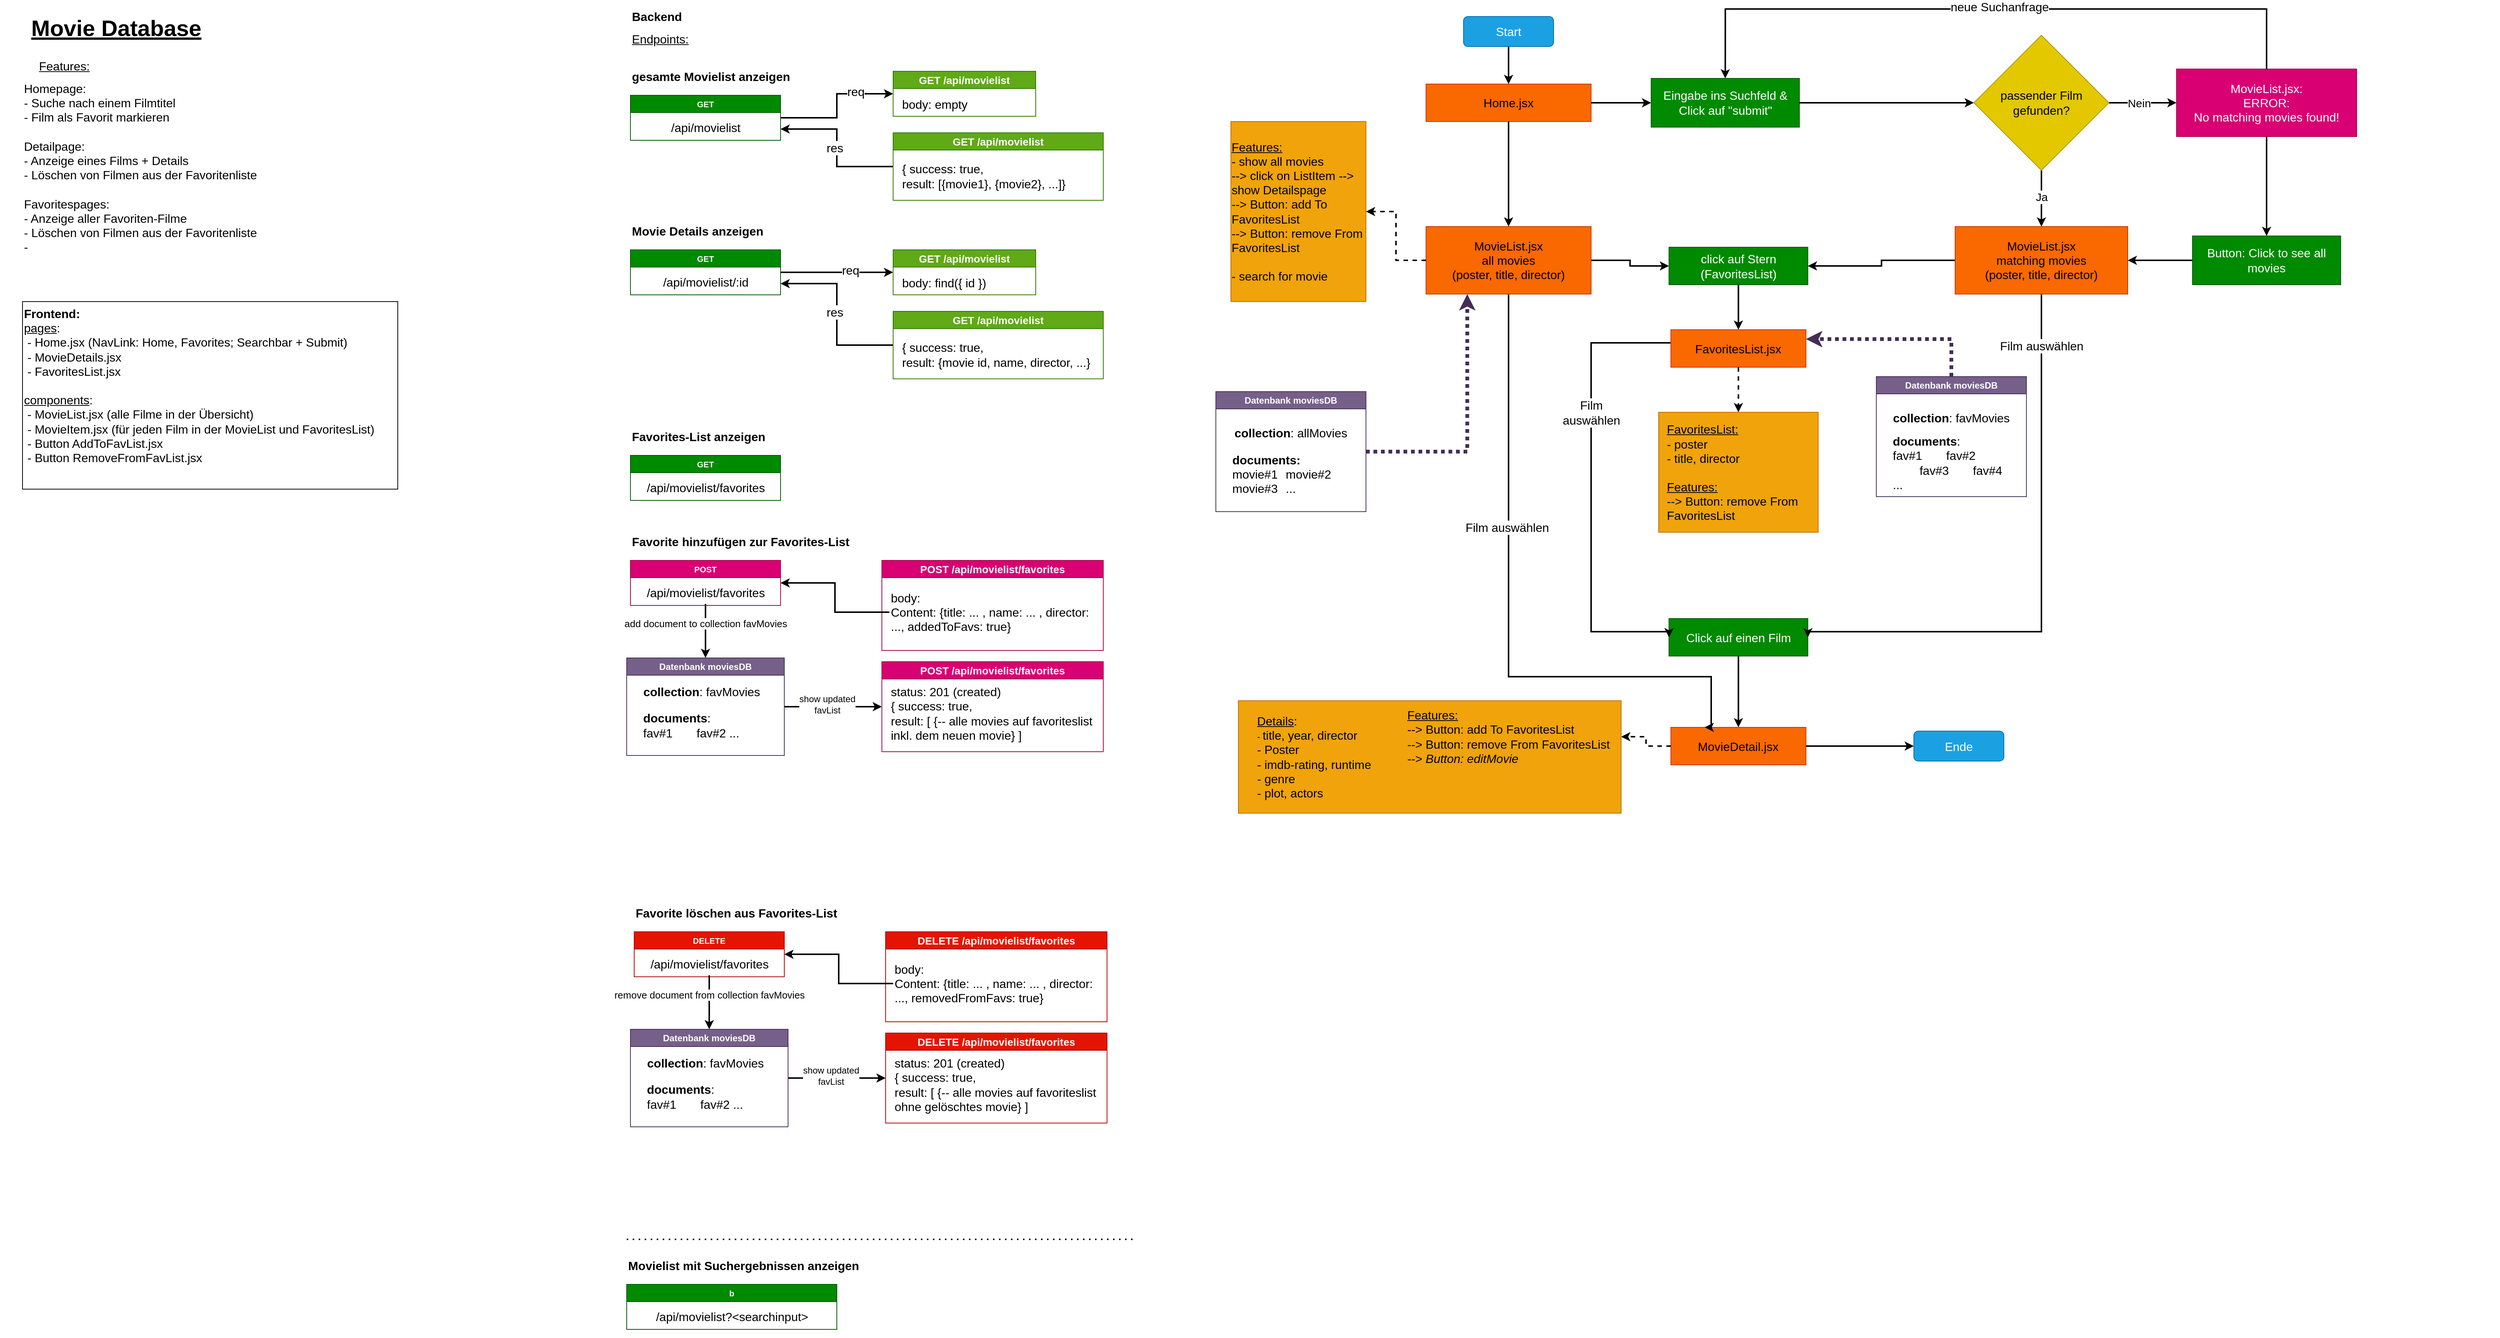 <mxfile version="23.1.0" type="device">
  <diagram name="Seite-1" id="RoKe5Pq1nnJEBGw5Jiuo">
    <mxGraphModel dx="1095" dy="588" grid="1" gridSize="10" guides="1" tooltips="1" connect="1" arrows="1" fold="1" page="1" pageScale="1" pageWidth="827" pageHeight="1169" math="0" shadow="0">
      <root>
        <mxCell id="0" />
        <mxCell id="1" parent="0" />
        <mxCell id="b4Q8vLsIhjk_OLkRmcc2-1" value="Movie Database" style="text;html=1;strokeColor=none;fillColor=none;align=center;verticalAlign=middle;whiteSpace=wrap;rounded=0;fontStyle=5;fontSize=30;" parent="1" vertex="1">
          <mxGeometry x="40" y="40" width="310" height="50" as="geometry" />
        </mxCell>
        <mxCell id="b4Q8vLsIhjk_OLkRmcc2-2" value="Features:" style="text;html=1;strokeColor=none;fillColor=none;align=left;verticalAlign=top;whiteSpace=wrap;rounded=0;fontStyle=4;fontSize=16;" parent="1" vertex="1">
          <mxGeometry x="90" y="100" width="160" height="30" as="geometry" />
        </mxCell>
        <mxCell id="b4Q8vLsIhjk_OLkRmcc2-3" value="Homepage:&lt;br&gt;- Suche nach einem Filmtitel&lt;br&gt;- Film als Favorit markieren&lt;br&gt;&lt;br&gt;Detailpage:&lt;br&gt;- Anzeige eines Films + Details&lt;br&gt;- Löschen von Filmen aus der Favoritenliste&lt;br&gt;&lt;br&gt;Favoritespages:&lt;br&gt;- Anzeige aller Favoriten-Filme&lt;br&gt;- Löschen von Filmen aus der Favoritenliste&lt;br&gt;-&amp;nbsp;" style="text;html=1;strokeColor=none;fillColor=none;align=left;verticalAlign=top;whiteSpace=wrap;rounded=0;fontStyle=0;fontSize=16;" parent="1" vertex="1">
          <mxGeometry x="70" y="130" width="350" height="220" as="geometry" />
        </mxCell>
        <mxCell id="b4Q8vLsIhjk_OLkRmcc2-75" value="&lt;b&gt;Frontend:&lt;br style=&quot;font-size: 16px;&quot;&gt;&lt;/b&gt;&lt;u&gt;pages&lt;/u&gt;: &lt;br style=&quot;font-size: 16px;&quot;&gt;&amp;nbsp;- Home.jsx (NavLink: Home, Favorites; Searchbar + Submit)&lt;br&gt;&amp;nbsp;- MovieDetails.jsx&lt;br style=&quot;font-size: 16px;&quot;&gt;&amp;nbsp;- FavoritesList.jsx&lt;br style=&quot;font-size: 16px;&quot;&gt;&lt;br style=&quot;font-size: 16px;&quot;&gt;&lt;u&gt;components&lt;/u&gt;:&lt;br style=&quot;font-size: 16px;&quot;&gt;&amp;nbsp;- MovieList.jsx (alle Filme in der Übersicht)&lt;br&gt;&amp;nbsp;- MovieItem.jsx (für jeden Film in der MovieList und FavoritesList)&lt;br&gt;&amp;nbsp;- Button AddToFavList.jsx&lt;br&gt;&amp;nbsp;- Button RemoveFromFavList.jsx&lt;br&gt;&amp;nbsp;" style="rounded=0;whiteSpace=wrap;html=1;fontFamily=Helvetica;fontSize=16;fontColor=default;align=left;verticalAlign=top;" parent="1" vertex="1">
          <mxGeometry x="70" y="430" width="500" height="250" as="geometry" />
        </mxCell>
        <mxCell id="b4Q8vLsIhjk_OLkRmcc2-78" value="Backend" style="text;html=1;strokeColor=none;fillColor=none;align=left;verticalAlign=middle;whiteSpace=wrap;rounded=0;fontSize=16;fontFamily=Helvetica;fontColor=default;fontStyle=1" parent="1" vertex="1">
          <mxGeometry x="880" y="35" width="110" height="30" as="geometry" />
        </mxCell>
        <mxCell id="b4Q8vLsIhjk_OLkRmcc2-79" value="&lt;span style=&quot;font-weight: normal;&quot;&gt;Endpoints:&lt;/span&gt;" style="text;html=1;strokeColor=none;fillColor=none;align=left;verticalAlign=middle;whiteSpace=wrap;rounded=0;fontSize=16;fontFamily=Helvetica;fontColor=default;fontStyle=5" parent="1" vertex="1">
          <mxGeometry x="880" y="65" width="110" height="30" as="geometry" />
        </mxCell>
        <mxCell id="b4Q8vLsIhjk_OLkRmcc2-101" style="edgeStyle=orthogonalEdgeStyle;shape=connector;rounded=0;orthogonalLoop=1;jettySize=auto;html=1;entryX=0;entryY=0.5;entryDx=0;entryDy=0;labelBackgroundColor=default;strokeColor=default;strokeWidth=2;align=center;verticalAlign=middle;fontFamily=Helvetica;fontSize=11;fontColor=default;endArrow=classic;" parent="1" source="b4Q8vLsIhjk_OLkRmcc2-80" target="b4Q8vLsIhjk_OLkRmcc2-93" edge="1">
          <mxGeometry relative="1" as="geometry" />
        </mxCell>
        <mxCell id="b4Q8vLsIhjk_OLkRmcc2-104" value="&lt;font style=&quot;font-size: 16px;&quot;&gt;req&lt;/font&gt;" style="edgeLabel;html=1;align=center;verticalAlign=middle;resizable=0;points=[];fontSize=11;fontFamily=Helvetica;fontColor=default;" parent="b4Q8vLsIhjk_OLkRmcc2-101" vertex="1" connectable="0">
          <mxGeometry x="0.253" relative="1" as="geometry">
            <mxPoint x="18" y="-3" as="offset" />
          </mxGeometry>
        </mxCell>
        <mxCell id="b4Q8vLsIhjk_OLkRmcc2-80" value="GET" style="swimlane;whiteSpace=wrap;html=1;fontFamily=Helvetica;fontSize=11;fontColor=#ffffff;fillColor=#008a00;strokeColor=#005700;" parent="1" vertex="1">
          <mxGeometry x="880" y="155" width="200" height="60" as="geometry" />
        </mxCell>
        <mxCell id="b4Q8vLsIhjk_OLkRmcc2-81" value="&lt;span style=&quot;&quot;&gt;gesamte Movielist anzeigen&lt;/span&gt;" style="text;html=1;strokeColor=none;fillColor=none;align=left;verticalAlign=middle;whiteSpace=wrap;rounded=0;fontSize=16;fontFamily=Helvetica;fontColor=default;fontStyle=1" parent="1" vertex="1">
          <mxGeometry x="880" y="115" width="220" height="30" as="geometry" />
        </mxCell>
        <mxCell id="b4Q8vLsIhjk_OLkRmcc2-82" value="&lt;font style=&quot;font-size: 16px;&quot;&gt;/api/movielist&lt;/font&gt;" style="text;html=1;align=center;verticalAlign=middle;resizable=0;points=[];autosize=1;strokeColor=none;fillColor=none;fontSize=11;fontFamily=Helvetica;fontColor=default;" parent="1" vertex="1">
          <mxGeometry x="920" y="183" width="120" height="30" as="geometry" />
        </mxCell>
        <mxCell id="b4Q8vLsIhjk_OLkRmcc2-84" value="b" style="swimlane;whiteSpace=wrap;html=1;fontFamily=Helvetica;fontSize=11;fontColor=#ffffff;fillColor=#008a00;strokeColor=#005700;" parent="1" vertex="1">
          <mxGeometry x="875" y="1740" width="280" height="60" as="geometry" />
        </mxCell>
        <mxCell id="b4Q8vLsIhjk_OLkRmcc2-86" value="&lt;font style=&quot;font-size: 16px;&quot;&gt;/api/movielist?&amp;lt;searchinput&amp;gt;&lt;/font&gt;" style="text;html=1;align=center;verticalAlign=middle;resizable=0;points=[];autosize=1;strokeColor=none;fillColor=none;fontSize=11;fontFamily=Helvetica;fontColor=default;" parent="b4Q8vLsIhjk_OLkRmcc2-84" vertex="1">
          <mxGeometry x="25" y="28" width="230" height="30" as="geometry" />
        </mxCell>
        <mxCell id="b4Q8vLsIhjk_OLkRmcc2-85" value="&lt;span style=&quot;&quot;&gt;Movielist mit Suchergebnissen anzeigen&lt;/span&gt;" style="text;html=1;strokeColor=none;fillColor=none;align=left;verticalAlign=middle;whiteSpace=wrap;rounded=0;fontSize=16;fontFamily=Helvetica;fontColor=default;fontStyle=1" parent="1" vertex="1">
          <mxGeometry x="875" y="1700" width="400" height="30" as="geometry" />
        </mxCell>
        <mxCell id="b4Q8vLsIhjk_OLkRmcc2-109" style="edgeStyle=orthogonalEdgeStyle;shape=connector;rounded=0;orthogonalLoop=1;jettySize=auto;html=1;exitX=1;exitY=0.5;exitDx=0;exitDy=0;entryX=0;entryY=0.5;entryDx=0;entryDy=0;labelBackgroundColor=default;strokeColor=default;strokeWidth=2;align=center;verticalAlign=middle;fontFamily=Helvetica;fontSize=11;fontColor=default;endArrow=classic;" parent="1" source="b4Q8vLsIhjk_OLkRmcc2-87" target="b4Q8vLsIhjk_OLkRmcc2-105" edge="1">
          <mxGeometry relative="1" as="geometry" />
        </mxCell>
        <mxCell id="b4Q8vLsIhjk_OLkRmcc2-113" value="&lt;font style=&quot;font-size: 16px;&quot;&gt;req&lt;/font&gt;" style="edgeLabel;html=1;align=center;verticalAlign=middle;resizable=0;points=[];fontSize=11;fontFamily=Helvetica;fontColor=default;" parent="b4Q8vLsIhjk_OLkRmcc2-109" vertex="1" connectable="0">
          <mxGeometry x="0.233" y="-1" relative="1" as="geometry">
            <mxPoint y="-4" as="offset" />
          </mxGeometry>
        </mxCell>
        <mxCell id="b4Q8vLsIhjk_OLkRmcc2-87" value="GET" style="swimlane;whiteSpace=wrap;html=1;fontFamily=Helvetica;fontSize=11;fontColor=#ffffff;fillColor=#008a00;strokeColor=#005700;" parent="1" vertex="1">
          <mxGeometry x="880" y="361" width="200" height="60" as="geometry" />
        </mxCell>
        <mxCell id="b4Q8vLsIhjk_OLkRmcc2-88" value="&lt;span style=&quot;&quot;&gt;Movie Details anzeigen&lt;/span&gt;" style="text;html=1;strokeColor=none;fillColor=none;align=left;verticalAlign=middle;whiteSpace=wrap;rounded=0;fontSize=16;fontFamily=Helvetica;fontColor=default;fontStyle=1" parent="1" vertex="1">
          <mxGeometry x="880" y="321" width="220" height="30" as="geometry" />
        </mxCell>
        <mxCell id="b4Q8vLsIhjk_OLkRmcc2-89" value="&lt;font style=&quot;font-size: 16px;&quot;&gt;/api/movielist/:id&lt;/font&gt;" style="text;html=1;align=center;verticalAlign=middle;resizable=0;points=[];autosize=1;strokeColor=none;fillColor=none;fontSize=11;fontFamily=Helvetica;fontColor=default;" parent="1" vertex="1">
          <mxGeometry x="910" y="389" width="140" height="30" as="geometry" />
        </mxCell>
        <mxCell id="b4Q8vLsIhjk_OLkRmcc2-90" value="GET" style="swimlane;whiteSpace=wrap;html=1;fontFamily=Helvetica;fontSize=11;fontColor=#ffffff;fillColor=#008a00;strokeColor=#005700;" parent="1" vertex="1">
          <mxGeometry x="880" y="635" width="200" height="60" as="geometry" />
        </mxCell>
        <mxCell id="b4Q8vLsIhjk_OLkRmcc2-91" value="&lt;span style=&quot;&quot;&gt;Favorites-List anzeigen&lt;/span&gt;" style="text;html=1;strokeColor=none;fillColor=none;align=left;verticalAlign=middle;whiteSpace=wrap;rounded=0;fontSize=16;fontFamily=Helvetica;fontColor=default;fontStyle=1" parent="1" vertex="1">
          <mxGeometry x="880" y="595" width="220" height="30" as="geometry" />
        </mxCell>
        <mxCell id="b4Q8vLsIhjk_OLkRmcc2-92" value="&lt;font style=&quot;font-size: 16px;&quot;&gt;/api/movielist/favorites&lt;/font&gt;" style="text;html=1;align=center;verticalAlign=middle;resizable=0;points=[];autosize=1;strokeColor=none;fillColor=none;fontSize=11;fontFamily=Helvetica;fontColor=default;" parent="1" vertex="1">
          <mxGeometry x="890" y="663" width="180" height="30" as="geometry" />
        </mxCell>
        <mxCell id="b4Q8vLsIhjk_OLkRmcc2-93" value="GET /api/movielist" style="swimlane;whiteSpace=wrap;html=1;fontFamily=Helvetica;fontSize=14;fontColor=#ffffff;fillColor=#60a917;strokeColor=#2D7600;" parent="1" vertex="1">
          <mxGeometry x="1230" y="123" width="190" height="60" as="geometry" />
        </mxCell>
        <mxCell id="b4Q8vLsIhjk_OLkRmcc2-94" value="body: empty" style="text;html=1;strokeColor=none;fillColor=none;align=left;verticalAlign=middle;whiteSpace=wrap;rounded=0;fontSize=16;fontFamily=Helvetica;fontColor=default;" parent="b4Q8vLsIhjk_OLkRmcc2-93" vertex="1">
          <mxGeometry x="10" y="27" width="150" height="33" as="geometry" />
        </mxCell>
        <mxCell id="b4Q8vLsIhjk_OLkRmcc2-102" style="edgeStyle=orthogonalEdgeStyle;shape=connector;rounded=0;orthogonalLoop=1;jettySize=auto;html=1;entryX=1;entryY=0.75;entryDx=0;entryDy=0;labelBackgroundColor=default;strokeColor=default;strokeWidth=2;align=center;verticalAlign=middle;fontFamily=Helvetica;fontSize=11;fontColor=default;endArrow=classic;" parent="1" source="b4Q8vLsIhjk_OLkRmcc2-95" target="b4Q8vLsIhjk_OLkRmcc2-80" edge="1">
          <mxGeometry relative="1" as="geometry" />
        </mxCell>
        <mxCell id="b4Q8vLsIhjk_OLkRmcc2-103" value="&lt;font style=&quot;font-size: 16px;&quot;&gt;res&lt;/font&gt;" style="edgeLabel;html=1;align=center;verticalAlign=middle;resizable=0;points=[];fontSize=11;fontFamily=Helvetica;fontColor=default;" parent="b4Q8vLsIhjk_OLkRmcc2-102" vertex="1" connectable="0">
          <mxGeometry x="0.124" y="3" relative="1" as="geometry">
            <mxPoint y="12" as="offset" />
          </mxGeometry>
        </mxCell>
        <mxCell id="b4Q8vLsIhjk_OLkRmcc2-95" value="GET /api/movielist" style="swimlane;whiteSpace=wrap;html=1;fontFamily=Helvetica;fontSize=14;fontColor=#ffffff;fillColor=#60a917;strokeColor=#2D7600;" parent="1" vertex="1">
          <mxGeometry x="1230" y="205" width="280" height="90" as="geometry" />
        </mxCell>
        <mxCell id="b4Q8vLsIhjk_OLkRmcc2-96" value="{ success: true,&lt;br&gt;result: [{movie1}, {movie2}, ...]}" style="text;html=1;strokeColor=none;fillColor=none;align=left;verticalAlign=middle;whiteSpace=wrap;rounded=0;fontSize=16;fontFamily=Helvetica;fontColor=default;" parent="b4Q8vLsIhjk_OLkRmcc2-95" vertex="1">
          <mxGeometry x="10" y="35" width="260" height="45" as="geometry" />
        </mxCell>
        <mxCell id="b4Q8vLsIhjk_OLkRmcc2-105" value="GET /api/movielist" style="swimlane;whiteSpace=wrap;html=1;fontFamily=Helvetica;fontSize=14;fontColor=#ffffff;fillColor=#60a917;strokeColor=#2D7600;" parent="1" vertex="1">
          <mxGeometry x="1230" y="361" width="190" height="60" as="geometry" />
        </mxCell>
        <mxCell id="b4Q8vLsIhjk_OLkRmcc2-106" value="body: find({ id })" style="text;html=1;strokeColor=none;fillColor=none;align=left;verticalAlign=middle;whiteSpace=wrap;rounded=0;fontSize=16;fontFamily=Helvetica;fontColor=default;" parent="b4Q8vLsIhjk_OLkRmcc2-105" vertex="1">
          <mxGeometry x="10" y="27" width="150" height="33" as="geometry" />
        </mxCell>
        <mxCell id="b4Q8vLsIhjk_OLkRmcc2-111" style="edgeStyle=orthogonalEdgeStyle;shape=connector;rounded=0;orthogonalLoop=1;jettySize=auto;html=1;entryX=1;entryY=0.75;entryDx=0;entryDy=0;labelBackgroundColor=default;strokeColor=default;strokeWidth=2;align=center;verticalAlign=middle;fontFamily=Helvetica;fontSize=11;fontColor=default;endArrow=classic;" parent="1" source="b4Q8vLsIhjk_OLkRmcc2-107" target="b4Q8vLsIhjk_OLkRmcc2-87" edge="1">
          <mxGeometry relative="1" as="geometry" />
        </mxCell>
        <mxCell id="b4Q8vLsIhjk_OLkRmcc2-112" value="&lt;font style=&quot;font-size: 16px;&quot;&gt;res&lt;/font&gt;" style="edgeLabel;html=1;align=center;verticalAlign=middle;resizable=0;points=[];fontSize=11;fontFamily=Helvetica;fontColor=default;" parent="b4Q8vLsIhjk_OLkRmcc2-111" vertex="1" connectable="0">
          <mxGeometry x="-0.177" y="3" relative="1" as="geometry">
            <mxPoint y="-24" as="offset" />
          </mxGeometry>
        </mxCell>
        <mxCell id="b4Q8vLsIhjk_OLkRmcc2-107" value="GET /api/movielist" style="swimlane;whiteSpace=wrap;html=1;fontFamily=Helvetica;fontSize=14;fontColor=#ffffff;fillColor=#60a917;strokeColor=#2D7600;" parent="1" vertex="1">
          <mxGeometry x="1230" y="443" width="280" height="90" as="geometry" />
        </mxCell>
        <mxCell id="b4Q8vLsIhjk_OLkRmcc2-108" value="{ success: true,&lt;br&gt;result: {movie id, name, director, ...}" style="text;html=1;strokeColor=none;fillColor=none;align=left;verticalAlign=middle;whiteSpace=wrap;rounded=0;fontSize=16;fontFamily=Helvetica;fontColor=default;" parent="b4Q8vLsIhjk_OLkRmcc2-107" vertex="1">
          <mxGeometry x="10" y="35" width="260" height="45" as="geometry" />
        </mxCell>
        <mxCell id="b4Q8vLsIhjk_OLkRmcc2-114" value="" style="endArrow=none;dashed=1;html=1;dashPattern=1 3;strokeWidth=2;rounded=0;labelBackgroundColor=default;strokeColor=default;align=center;verticalAlign=middle;fontFamily=Helvetica;fontSize=11;fontColor=default;shape=connector;edgeStyle=orthogonalEdgeStyle;" parent="1" edge="1">
          <mxGeometry width="50" height="50" relative="1" as="geometry">
            <mxPoint x="875" y="1680" as="sourcePoint" />
            <mxPoint x="1555" y="1680" as="targetPoint" />
          </mxGeometry>
        </mxCell>
        <mxCell id="b4Q8vLsIhjk_OLkRmcc2-115" value="POST" style="swimlane;whiteSpace=wrap;html=1;fontFamily=Helvetica;fontSize=11;fontColor=#ffffff;fillColor=#d80073;strokeColor=#A50040;" parent="1" vertex="1">
          <mxGeometry x="880" y="775" width="200" height="60" as="geometry" />
        </mxCell>
        <mxCell id="b4Q8vLsIhjk_OLkRmcc2-116" value="&lt;span style=&quot;&quot;&gt;Favorite hinzufügen zur Favorites-List&lt;/span&gt;" style="text;html=1;strokeColor=none;fillColor=none;align=left;verticalAlign=middle;whiteSpace=wrap;rounded=0;fontSize=16;fontFamily=Helvetica;fontColor=default;fontStyle=1" parent="1" vertex="1">
          <mxGeometry x="880" y="735" width="320" height="30" as="geometry" />
        </mxCell>
        <mxCell id="b4Q8vLsIhjk_OLkRmcc2-130" style="edgeStyle=orthogonalEdgeStyle;shape=connector;rounded=0;orthogonalLoop=1;jettySize=auto;html=1;entryX=0.5;entryY=0;entryDx=0;entryDy=0;labelBackgroundColor=default;strokeColor=default;strokeWidth=2;align=center;verticalAlign=middle;fontFamily=Helvetica;fontSize=11;fontColor=default;endArrow=classic;" parent="1" source="b4Q8vLsIhjk_OLkRmcc2-117" target="b4Q8vLsIhjk_OLkRmcc2-126" edge="1">
          <mxGeometry relative="1" as="geometry" />
        </mxCell>
        <mxCell id="b4Q8vLsIhjk_OLkRmcc2-132" value="&lt;font style=&quot;font-size: 13px;&quot;&gt;add document to collection favMovies&lt;/font&gt;" style="edgeLabel;html=1;align=center;verticalAlign=middle;resizable=0;points=[];fontSize=11;fontFamily=Helvetica;fontColor=default;" parent="b4Q8vLsIhjk_OLkRmcc2-130" vertex="1" connectable="0">
          <mxGeometry x="-0.274" relative="1" as="geometry">
            <mxPoint as="offset" />
          </mxGeometry>
        </mxCell>
        <mxCell id="b4Q8vLsIhjk_OLkRmcc2-117" value="&lt;font style=&quot;font-size: 16px;&quot;&gt;/api/movielist/favorites&lt;/font&gt;" style="text;html=1;align=center;verticalAlign=middle;resizable=0;points=[];autosize=1;strokeColor=none;fillColor=none;fontSize=11;fontFamily=Helvetica;fontColor=default;" parent="1" vertex="1">
          <mxGeometry x="890" y="803" width="180" height="30" as="geometry" />
        </mxCell>
        <mxCell id="b4Q8vLsIhjk_OLkRmcc2-118" value="POST /api/movielist/favorites" style="swimlane;whiteSpace=wrap;html=1;fontFamily=Helvetica;fontSize=14;fontColor=#ffffff;fillColor=#d80073;strokeColor=#A50040;" parent="1" vertex="1">
          <mxGeometry x="1215" y="775" width="295" height="120" as="geometry" />
        </mxCell>
        <mxCell id="b4Q8vLsIhjk_OLkRmcc2-119" value="body:&amp;nbsp;&lt;br style=&quot;font-size: 16px;&quot;&gt;Content: {title: ... , name: ... , director: ..., addedToFavs: true}" style="text;html=1;strokeColor=none;fillColor=none;align=left;verticalAlign=middle;whiteSpace=wrap;rounded=0;fontSize=16;fontFamily=Helvetica;fontColor=default;" parent="b4Q8vLsIhjk_OLkRmcc2-118" vertex="1">
          <mxGeometry x="10" y="28" width="280" height="82" as="geometry" />
        </mxCell>
        <mxCell id="b4Q8vLsIhjk_OLkRmcc2-120" value="POST /api/movielist/favorites" style="swimlane;whiteSpace=wrap;html=1;fontFamily=Helvetica;fontSize=14;fontColor=#ffffff;fillColor=#d80073;strokeColor=#A50040;" parent="1" vertex="1">
          <mxGeometry x="1215" y="910" width="295" height="120" as="geometry" />
        </mxCell>
        <mxCell id="b4Q8vLsIhjk_OLkRmcc2-121" value="status: 201 (created)&lt;br&gt;{ success: true, &lt;br&gt;result: [ {-- alle movies auf favoriteslist inkl. dem neuen movie} ]" style="text;html=1;strokeColor=none;fillColor=none;align=left;verticalAlign=middle;whiteSpace=wrap;rounded=0;fontSize=16;fontFamily=Helvetica;fontColor=default;" parent="b4Q8vLsIhjk_OLkRmcc2-120" vertex="1">
          <mxGeometry x="10" y="28" width="280" height="82" as="geometry" />
        </mxCell>
        <mxCell id="b4Q8vLsIhjk_OLkRmcc2-122" style="edgeStyle=orthogonalEdgeStyle;shape=connector;rounded=0;orthogonalLoop=1;jettySize=auto;html=1;entryX=1;entryY=0.5;entryDx=0;entryDy=0;labelBackgroundColor=default;strokeColor=default;strokeWidth=2;align=center;verticalAlign=middle;fontFamily=Helvetica;fontSize=11;fontColor=default;endArrow=classic;" parent="1" source="b4Q8vLsIhjk_OLkRmcc2-119" target="b4Q8vLsIhjk_OLkRmcc2-115" edge="1">
          <mxGeometry relative="1" as="geometry" />
        </mxCell>
        <mxCell id="b4Q8vLsIhjk_OLkRmcc2-131" style="edgeStyle=orthogonalEdgeStyle;shape=connector;rounded=0;orthogonalLoop=1;jettySize=auto;html=1;entryX=0;entryY=0.5;entryDx=0;entryDy=0;labelBackgroundColor=default;strokeColor=default;strokeWidth=2;align=center;verticalAlign=middle;fontFamily=Helvetica;fontSize=11;fontColor=default;endArrow=classic;" parent="1" source="b4Q8vLsIhjk_OLkRmcc2-126" target="b4Q8vLsIhjk_OLkRmcc2-120" edge="1">
          <mxGeometry relative="1" as="geometry">
            <Array as="points">
              <mxPoint x="1150" y="970" />
              <mxPoint x="1150" y="970" />
            </Array>
          </mxGeometry>
        </mxCell>
        <mxCell id="b4Q8vLsIhjk_OLkRmcc2-133" value="&lt;font style=&quot;font-size: 12px;&quot;&gt;show updated&lt;br&gt;favList&lt;/font&gt;" style="edgeLabel;html=1;align=center;verticalAlign=middle;resizable=0;points=[];fontSize=11;fontFamily=Helvetica;fontColor=default;" parent="b4Q8vLsIhjk_OLkRmcc2-131" vertex="1" connectable="0">
          <mxGeometry x="-0.132" y="3" relative="1" as="geometry">
            <mxPoint as="offset" />
          </mxGeometry>
        </mxCell>
        <mxCell id="b4Q8vLsIhjk_OLkRmcc2-126" value="Datenbank moviesDB" style="swimlane;whiteSpace=wrap;html=1;fillColor=#76608a;strokeColor=#432D57;fontColor=#ffffff;" parent="1" vertex="1">
          <mxGeometry x="875" y="905" width="210" height="130" as="geometry" />
        </mxCell>
        <mxCell id="b4Q8vLsIhjk_OLkRmcc2-127" value="&lt;font style=&quot;font-size: 16px;&quot;&gt;&lt;b&gt;collection&lt;/b&gt;: favMovies&lt;/font&gt;" style="text;html=1;strokeColor=none;fillColor=none;align=center;verticalAlign=middle;whiteSpace=wrap;rounded=0;" parent="b4Q8vLsIhjk_OLkRmcc2-126" vertex="1">
          <mxGeometry x="20" y="30" width="160" height="30" as="geometry" />
        </mxCell>
        <mxCell id="b4Q8vLsIhjk_OLkRmcc2-128" value="&lt;span style=&quot;font-size: 16px;&quot;&gt;&lt;b&gt;documents&lt;/b&gt;:&lt;br&gt;fav#1&lt;span style=&quot;white-space: pre;&quot;&gt;&#x9;&lt;/span&gt;fav#2 ...&lt;br&gt;&lt;/span&gt;" style="text;html=1;strokeColor=none;fillColor=none;align=left;verticalAlign=middle;whiteSpace=wrap;rounded=0;" parent="b4Q8vLsIhjk_OLkRmcc2-126" vertex="1">
          <mxGeometry x="20" y="60" width="160" height="60" as="geometry" />
        </mxCell>
        <mxCell id="b4Q8vLsIhjk_OLkRmcc2-134" value="DELETE" style="swimlane;whiteSpace=wrap;html=1;fontFamily=Helvetica;fontSize=11;fontColor=#ffffff;fillColor=#e51400;strokeColor=#B20000;" parent="1" vertex="1">
          <mxGeometry x="885" y="1270" width="200" height="60" as="geometry" />
        </mxCell>
        <mxCell id="b4Q8vLsIhjk_OLkRmcc2-135" value="&lt;span style=&quot;&quot;&gt;Favorite löschen aus Favorites-List&lt;/span&gt;" style="text;html=1;strokeColor=none;fillColor=none;align=left;verticalAlign=middle;whiteSpace=wrap;rounded=0;fontSize=16;fontFamily=Helvetica;fontColor=default;fontStyle=1" parent="1" vertex="1">
          <mxGeometry x="885" y="1230" width="320" height="30" as="geometry" />
        </mxCell>
        <mxCell id="b4Q8vLsIhjk_OLkRmcc2-136" style="edgeStyle=orthogonalEdgeStyle;shape=connector;rounded=0;orthogonalLoop=1;jettySize=auto;html=1;entryX=0.5;entryY=0;entryDx=0;entryDy=0;labelBackgroundColor=default;strokeColor=default;strokeWidth=2;align=center;verticalAlign=middle;fontFamily=Helvetica;fontSize=11;fontColor=default;endArrow=classic;" parent="1" source="b4Q8vLsIhjk_OLkRmcc2-138" target="b4Q8vLsIhjk_OLkRmcc2-146" edge="1">
          <mxGeometry relative="1" as="geometry" />
        </mxCell>
        <mxCell id="b4Q8vLsIhjk_OLkRmcc2-137" value="&lt;font style=&quot;font-size: 13px;&quot;&gt;remove document from collection favMovies&lt;/font&gt;" style="edgeLabel;html=1;align=center;verticalAlign=middle;resizable=0;points=[];fontSize=11;fontFamily=Helvetica;fontColor=default;" parent="b4Q8vLsIhjk_OLkRmcc2-136" vertex="1" connectable="0">
          <mxGeometry x="-0.274" relative="1" as="geometry">
            <mxPoint as="offset" />
          </mxGeometry>
        </mxCell>
        <mxCell id="b4Q8vLsIhjk_OLkRmcc2-138" value="&lt;font style=&quot;font-size: 16px;&quot;&gt;/api/movielist/favorites&lt;/font&gt;" style="text;html=1;align=center;verticalAlign=middle;resizable=0;points=[];autosize=1;strokeColor=none;fillColor=none;fontSize=11;fontFamily=Helvetica;fontColor=default;" parent="1" vertex="1">
          <mxGeometry x="895" y="1298" width="180" height="30" as="geometry" />
        </mxCell>
        <mxCell id="b4Q8vLsIhjk_OLkRmcc2-139" value="DELETE /api/movielist/favorites" style="swimlane;whiteSpace=wrap;html=1;fontFamily=Helvetica;fontSize=14;fontColor=#ffffff;fillColor=#e51400;strokeColor=#B20000;" parent="1" vertex="1">
          <mxGeometry x="1220" y="1270" width="295" height="120" as="geometry" />
        </mxCell>
        <mxCell id="b4Q8vLsIhjk_OLkRmcc2-140" value="body:&amp;nbsp;&lt;br style=&quot;font-size: 16px;&quot;&gt;Content: {title: ... , name: ... , director: ..., removedFromFavs: true}" style="text;html=1;strokeColor=none;fillColor=none;align=left;verticalAlign=middle;whiteSpace=wrap;rounded=0;fontSize=16;fontFamily=Helvetica;fontColor=default;" parent="b4Q8vLsIhjk_OLkRmcc2-139" vertex="1">
          <mxGeometry x="10" y="28" width="280" height="82" as="geometry" />
        </mxCell>
        <mxCell id="b4Q8vLsIhjk_OLkRmcc2-141" value="DELETE /api/movielist/favorites" style="swimlane;whiteSpace=wrap;html=1;fontFamily=Helvetica;fontSize=14;fontColor=#ffffff;fillColor=#e51400;strokeColor=#B20000;" parent="1" vertex="1">
          <mxGeometry x="1220" y="1405" width="295" height="120" as="geometry" />
        </mxCell>
        <mxCell id="b4Q8vLsIhjk_OLkRmcc2-142" value="status: 201 (created)&lt;br&gt;{ success: true, &lt;br&gt;result: [ {-- alle movies auf favoriteslist ohne gelöschtes movie} ]" style="text;html=1;strokeColor=none;fillColor=none;align=left;verticalAlign=middle;whiteSpace=wrap;rounded=0;fontSize=16;fontFamily=Helvetica;fontColor=default;" parent="b4Q8vLsIhjk_OLkRmcc2-141" vertex="1">
          <mxGeometry x="10" y="28" width="280" height="82" as="geometry" />
        </mxCell>
        <mxCell id="b4Q8vLsIhjk_OLkRmcc2-143" style="edgeStyle=orthogonalEdgeStyle;shape=connector;rounded=0;orthogonalLoop=1;jettySize=auto;html=1;entryX=1;entryY=0.5;entryDx=0;entryDy=0;labelBackgroundColor=default;strokeColor=default;strokeWidth=2;align=center;verticalAlign=middle;fontFamily=Helvetica;fontSize=11;fontColor=default;endArrow=classic;" parent="1" source="b4Q8vLsIhjk_OLkRmcc2-140" target="b4Q8vLsIhjk_OLkRmcc2-134" edge="1">
          <mxGeometry relative="1" as="geometry" />
        </mxCell>
        <mxCell id="b4Q8vLsIhjk_OLkRmcc2-144" style="edgeStyle=orthogonalEdgeStyle;shape=connector;rounded=0;orthogonalLoop=1;jettySize=auto;html=1;entryX=0;entryY=0.5;entryDx=0;entryDy=0;labelBackgroundColor=default;strokeColor=default;strokeWidth=2;align=center;verticalAlign=middle;fontFamily=Helvetica;fontSize=11;fontColor=default;endArrow=classic;" parent="1" source="b4Q8vLsIhjk_OLkRmcc2-146" target="b4Q8vLsIhjk_OLkRmcc2-141" edge="1">
          <mxGeometry relative="1" as="geometry">
            <Array as="points">
              <mxPoint x="1155" y="1465" />
              <mxPoint x="1155" y="1465" />
            </Array>
          </mxGeometry>
        </mxCell>
        <mxCell id="b4Q8vLsIhjk_OLkRmcc2-145" value="&lt;font style=&quot;font-size: 12px;&quot;&gt;show updated&lt;br&gt;favList&lt;/font&gt;" style="edgeLabel;html=1;align=center;verticalAlign=middle;resizable=0;points=[];fontSize=11;fontFamily=Helvetica;fontColor=default;" parent="b4Q8vLsIhjk_OLkRmcc2-144" vertex="1" connectable="0">
          <mxGeometry x="-0.132" y="3" relative="1" as="geometry">
            <mxPoint as="offset" />
          </mxGeometry>
        </mxCell>
        <mxCell id="b4Q8vLsIhjk_OLkRmcc2-146" value="Datenbank moviesDB" style="swimlane;whiteSpace=wrap;html=1;fillColor=#76608a;strokeColor=#432D57;fontColor=#ffffff;" parent="1" vertex="1">
          <mxGeometry x="880" y="1400" width="210" height="130" as="geometry" />
        </mxCell>
        <mxCell id="b4Q8vLsIhjk_OLkRmcc2-147" value="&lt;font style=&quot;font-size: 16px;&quot;&gt;&lt;b&gt;collection&lt;/b&gt;: favMovies&lt;/font&gt;" style="text;html=1;strokeColor=none;fillColor=none;align=center;verticalAlign=middle;whiteSpace=wrap;rounded=0;" parent="b4Q8vLsIhjk_OLkRmcc2-146" vertex="1">
          <mxGeometry x="20" y="30" width="160" height="30" as="geometry" />
        </mxCell>
        <mxCell id="b4Q8vLsIhjk_OLkRmcc2-148" value="&lt;span style=&quot;font-size: 16px;&quot;&gt;&lt;b&gt;documents&lt;/b&gt;:&lt;br&gt;fav#1&lt;span style=&quot;white-space: pre;&quot;&gt;&#x9;&lt;/span&gt;fav#2 ...&lt;br&gt;&lt;/span&gt;" style="text;html=1;strokeColor=none;fillColor=none;align=left;verticalAlign=middle;whiteSpace=wrap;rounded=0;" parent="b4Q8vLsIhjk_OLkRmcc2-146" vertex="1">
          <mxGeometry x="20" y="60" width="160" height="60" as="geometry" />
        </mxCell>
        <mxCell id="7pNdxdmX-lWLdzs3CtEX-1" value="" style="group" vertex="1" connectable="0" parent="1">
          <mxGeometry x="1700" y="300" width="1670" height="1510" as="geometry" />
        </mxCell>
        <mxCell id="b4Q8vLsIhjk_OLkRmcc2-4" value="Datenbank moviesDB" style="swimlane;whiteSpace=wrap;html=1;fillColor=#76608a;strokeColor=#432D57;fontColor=#ffffff;" parent="7pNdxdmX-lWLdzs3CtEX-1" vertex="1">
          <mxGeometry x="-40" y="250" width="200" height="160" as="geometry" />
        </mxCell>
        <mxCell id="b4Q8vLsIhjk_OLkRmcc2-5" value="&lt;font style=&quot;font-size: 16px;&quot;&gt;&lt;b&gt;collection&lt;/b&gt;: allMovies&lt;/font&gt;" style="text;html=1;strokeColor=none;fillColor=none;align=center;verticalAlign=middle;whiteSpace=wrap;rounded=0;" parent="b4Q8vLsIhjk_OLkRmcc2-4" vertex="1">
          <mxGeometry x="20" y="40" width="160" height="30" as="geometry" />
        </mxCell>
        <mxCell id="b4Q8vLsIhjk_OLkRmcc2-71" value="&lt;div style=&quot;&quot;&gt;&lt;b style=&quot;font-size: 16px; background-color: initial;&quot;&gt;documents:&lt;/b&gt;&lt;/div&gt;&lt;div style=&quot;&quot;&gt;&lt;span style=&quot;font-size: 16px; background-color: initial;&quot;&gt;movie#1&lt;span style=&quot;white-space: pre;&quot;&gt;&#x9;&lt;/span&gt;movie#2&lt;/span&gt;&lt;/div&gt;&lt;div style=&quot;&quot;&gt;&lt;span style=&quot;font-size: 16px; background-color: initial;&quot;&gt;movie#3&lt;span style=&quot;white-space: pre;&quot;&gt;&#x9;&lt;/span&gt;...&lt;/span&gt;&lt;/div&gt;" style="text;html=1;strokeColor=none;fillColor=none;align=left;verticalAlign=middle;whiteSpace=wrap;rounded=0;" parent="b4Q8vLsIhjk_OLkRmcc2-4" vertex="1">
          <mxGeometry x="20" y="70" width="160" height="80" as="geometry" />
        </mxCell>
        <mxCell id="b4Q8vLsIhjk_OLkRmcc2-8" value="&lt;font style=&quot;font-size: 16px;&quot;&gt;Start&lt;/font&gt;" style="rounded=1;whiteSpace=wrap;html=1;fillColor=#1ba1e2;fontColor=#ffffff;strokeColor=#006EAF;" parent="7pNdxdmX-lWLdzs3CtEX-1" vertex="1">
          <mxGeometry x="290" y="-250" width="120" height="40" as="geometry" />
        </mxCell>
        <mxCell id="b4Q8vLsIhjk_OLkRmcc2-9" value="&lt;font style=&quot;font-size: 16px;&quot;&gt;Home.jsx&lt;br&gt;&lt;/font&gt;" style="rounded=0;whiteSpace=wrap;html=1;fillColor=#fa6800;fontColor=#000000;strokeColor=#C73500;" parent="7pNdxdmX-lWLdzs3CtEX-1" vertex="1">
          <mxGeometry x="240" y="-160" width="220" height="50" as="geometry" />
        </mxCell>
        <mxCell id="b4Q8vLsIhjk_OLkRmcc2-15" style="edgeStyle=orthogonalEdgeStyle;rounded=0;orthogonalLoop=1;jettySize=auto;html=1;entryX=0.5;entryY=0;entryDx=0;entryDy=0;strokeWidth=2;" parent="7pNdxdmX-lWLdzs3CtEX-1" source="b4Q8vLsIhjk_OLkRmcc2-8" target="b4Q8vLsIhjk_OLkRmcc2-9" edge="1">
          <mxGeometry relative="1" as="geometry" />
        </mxCell>
        <mxCell id="b4Q8vLsIhjk_OLkRmcc2-11" value="&lt;font style=&quot;font-size: 16px;&quot;&gt;click auf Stern (FavoritesList)&lt;br&gt;&lt;/font&gt;" style="rounded=0;whiteSpace=wrap;html=1;fillColor=#008a00;fontColor=#ffffff;strokeColor=#005700;" parent="7pNdxdmX-lWLdzs3CtEX-1" vertex="1">
          <mxGeometry x="563.75" y="57.5" width="185" height="50" as="geometry" />
        </mxCell>
        <mxCell id="7pNdxdmX-lWLdzs3CtEX-11" style="edgeStyle=orthogonalEdgeStyle;rounded=0;orthogonalLoop=1;jettySize=auto;html=1;entryX=0.5;entryY=0;entryDx=0;entryDy=0;strokeWidth=2;" edge="1" parent="7pNdxdmX-lWLdzs3CtEX-1" source="b4Q8vLsIhjk_OLkRmcc2-12" target="b4Q8vLsIhjk_OLkRmcc2-13">
          <mxGeometry relative="1" as="geometry" />
        </mxCell>
        <mxCell id="b4Q8vLsIhjk_OLkRmcc2-12" value="&lt;font style=&quot;font-size: 16px;&quot;&gt;Click auf einen Film&lt;br&gt;&lt;/font&gt;" style="rounded=0;whiteSpace=wrap;html=1;fillColor=#008a00;fontColor=#ffffff;strokeColor=#005700;" parent="7pNdxdmX-lWLdzs3CtEX-1" vertex="1">
          <mxGeometry x="563.75" y="552.5" width="185" height="50" as="geometry" />
        </mxCell>
        <mxCell id="b4Q8vLsIhjk_OLkRmcc2-13" value="&lt;font style=&quot;font-size: 16px;&quot;&gt;MovieDetail.jsx&lt;br&gt;&lt;/font&gt;" style="rounded=0;whiteSpace=wrap;html=1;fillColor=#fa6800;fontColor=#000000;strokeColor=#C73500;" parent="7pNdxdmX-lWLdzs3CtEX-1" vertex="1">
          <mxGeometry x="566.25" y="697.5" width="180" height="50" as="geometry" />
        </mxCell>
        <mxCell id="b4Q8vLsIhjk_OLkRmcc2-28" style="edgeStyle=orthogonalEdgeStyle;shape=connector;rounded=0;orthogonalLoop=1;jettySize=auto;html=1;entryX=1;entryY=0.5;entryDx=0;entryDy=0;labelBackgroundColor=default;strokeColor=default;strokeWidth=2;align=center;verticalAlign=middle;fontFamily=Helvetica;fontSize=11;fontColor=default;endArrow=classic;dashed=1;" parent="7pNdxdmX-lWLdzs3CtEX-1" source="b4Q8vLsIhjk_OLkRmcc2-13" target="7pNdxdmX-lWLdzs3CtEX-6" edge="1">
          <mxGeometry relative="1" as="geometry" />
        </mxCell>
        <mxCell id="b4Q8vLsIhjk_OLkRmcc2-58" style="edgeStyle=orthogonalEdgeStyle;shape=connector;rounded=0;orthogonalLoop=1;jettySize=auto;html=1;entryX=0;entryY=0.5;entryDx=0;entryDy=0;labelBackgroundColor=default;strokeColor=default;strokeWidth=2;align=center;verticalAlign=middle;fontFamily=Helvetica;fontSize=11;fontColor=default;endArrow=classic;" parent="7pNdxdmX-lWLdzs3CtEX-1" source="b4Q8vLsIhjk_OLkRmcc2-20" target="b4Q8vLsIhjk_OLkRmcc2-11" edge="1">
          <mxGeometry relative="1" as="geometry" />
        </mxCell>
        <mxCell id="b4Q8vLsIhjk_OLkRmcc2-59" style="edgeStyle=orthogonalEdgeStyle;shape=connector;rounded=0;orthogonalLoop=1;jettySize=auto;html=1;labelBackgroundColor=default;strokeColor=default;strokeWidth=2;align=center;verticalAlign=middle;fontFamily=Helvetica;fontSize=11;fontColor=default;endArrow=classic;entryX=0.25;entryY=0;entryDx=0;entryDy=0;" parent="7pNdxdmX-lWLdzs3CtEX-1" source="b4Q8vLsIhjk_OLkRmcc2-20" target="b4Q8vLsIhjk_OLkRmcc2-13" edge="1">
          <mxGeometry relative="1" as="geometry">
            <Array as="points">
              <mxPoint x="350" y="630" />
              <mxPoint x="620" y="630" />
              <mxPoint x="620" y="697" />
            </Array>
            <mxPoint x="656" y="690" as="targetPoint" />
          </mxGeometry>
        </mxCell>
        <mxCell id="b4Q8vLsIhjk_OLkRmcc2-62" value="&lt;font style=&quot;font-size: 16px;&quot;&gt;Film auswählen&amp;nbsp;&lt;/font&gt;" style="edgeLabel;html=1;align=center;verticalAlign=middle;resizable=0;points=[];fontSize=11;fontFamily=Helvetica;fontColor=default;" parent="b4Q8vLsIhjk_OLkRmcc2-59" vertex="1" connectable="0">
          <mxGeometry x="-0.46" y="1" relative="1" as="geometry">
            <mxPoint x="-1" y="80" as="offset" />
          </mxGeometry>
        </mxCell>
        <mxCell id="b4Q8vLsIhjk_OLkRmcc2-20" value="&lt;font style=&quot;font-size: 16px;&quot;&gt;MovieList.jsx&lt;br&gt;all movies&lt;br style=&quot;border-color: var(--border-color);&quot;&gt;(poster, title, director)&lt;br&gt;&lt;/font&gt;" style="rounded=0;whiteSpace=wrap;html=1;fillColor=#fa6800;fontColor=#000000;strokeColor=#C73500;" parent="7pNdxdmX-lWLdzs3CtEX-1" vertex="1">
          <mxGeometry x="240" y="30" width="220" height="90" as="geometry" />
        </mxCell>
        <mxCell id="b4Q8vLsIhjk_OLkRmcc2-66" style="edgeStyle=orthogonalEdgeStyle;shape=connector;rounded=0;orthogonalLoop=1;jettySize=auto;html=1;entryX=0.25;entryY=1;entryDx=0;entryDy=0;labelBackgroundColor=default;strokeColor=#432D57;strokeWidth=5;align=center;verticalAlign=middle;fontFamily=Helvetica;fontSize=11;fontColor=default;endArrow=classic;dashed=1;dashPattern=1 1;fillColor=#76608a;" parent="7pNdxdmX-lWLdzs3CtEX-1" source="b4Q8vLsIhjk_OLkRmcc2-4" target="b4Q8vLsIhjk_OLkRmcc2-20" edge="1">
          <mxGeometry relative="1" as="geometry" />
        </mxCell>
        <mxCell id="b4Q8vLsIhjk_OLkRmcc2-21" style="edgeStyle=orthogonalEdgeStyle;shape=connector;rounded=0;orthogonalLoop=1;jettySize=auto;html=1;entryX=0.5;entryY=0;entryDx=0;entryDy=0;labelBackgroundColor=default;strokeColor=default;strokeWidth=2;align=center;verticalAlign=middle;fontFamily=Helvetica;fontSize=11;fontColor=default;endArrow=classic;" parent="7pNdxdmX-lWLdzs3CtEX-1" source="b4Q8vLsIhjk_OLkRmcc2-9" target="b4Q8vLsIhjk_OLkRmcc2-20" edge="1">
          <mxGeometry relative="1" as="geometry" />
        </mxCell>
        <mxCell id="b4Q8vLsIhjk_OLkRmcc2-23" value="&lt;div style=&quot;text-align: left;&quot;&gt;&lt;u style=&quot;font-size: 16px; background-color: initial;&quot;&gt;Features:&lt;/u&gt;&lt;/div&gt;&lt;font style=&quot;&quot;&gt;&lt;div style=&quot;text-align: left;&quot;&gt;&lt;span style=&quot;font-size: 16px; background-color: initial;&quot;&gt;- show all movies&lt;/span&gt;&lt;/div&gt;&lt;div style=&quot;text-align: left;&quot;&gt;&lt;span style=&quot;font-size: 16px; background-color: initial;&quot;&gt;--&amp;gt; click on ListItem --&amp;gt; show Detailspage&lt;/span&gt;&lt;/div&gt;&lt;div style=&quot;text-align: left;&quot;&gt;&lt;span style=&quot;font-size: 16px; background-color: initial;&quot;&gt;--&amp;gt; Button: add To FavoritesList&lt;/span&gt;&lt;/div&gt;&lt;div style=&quot;text-align: left;&quot;&gt;&lt;span style=&quot;font-size: 16px; background-color: initial;&quot;&gt;--&amp;gt; Button: remove From FavoritesList&lt;/span&gt;&lt;/div&gt;&lt;div style=&quot;text-align: left;&quot;&gt;&lt;span style=&quot;font-size: 16px; background-color: initial;&quot;&gt;&lt;br&gt;&lt;/span&gt;&lt;/div&gt;&lt;span style=&quot;font-size: 16px;&quot;&gt;&lt;div style=&quot;text-align: left;&quot;&gt;&lt;span style=&quot;background-color: initial;&quot;&gt;- search for movie&lt;/span&gt;&lt;/div&gt;&lt;/span&gt;&lt;/font&gt;" style="rounded=0;whiteSpace=wrap;html=1;fillColor=#f0a30a;fontColor=#000000;strokeColor=#BD7000;" parent="7pNdxdmX-lWLdzs3CtEX-1" vertex="1">
          <mxGeometry x="-20" y="-110" width="180" height="240" as="geometry" />
        </mxCell>
        <mxCell id="b4Q8vLsIhjk_OLkRmcc2-36" style="edgeStyle=orthogonalEdgeStyle;shape=connector;rounded=0;orthogonalLoop=1;jettySize=auto;html=1;entryX=1;entryY=0.5;entryDx=0;entryDy=0;labelBackgroundColor=default;strokeColor=default;strokeWidth=2;align=center;verticalAlign=middle;fontFamily=Helvetica;fontSize=11;fontColor=default;endArrow=classic;dashed=1;" parent="7pNdxdmX-lWLdzs3CtEX-1" source="b4Q8vLsIhjk_OLkRmcc2-20" target="b4Q8vLsIhjk_OLkRmcc2-23" edge="1">
          <mxGeometry relative="1" as="geometry" />
        </mxCell>
        <mxCell id="b4Q8vLsIhjk_OLkRmcc2-56" style="edgeStyle=orthogonalEdgeStyle;shape=connector;rounded=0;orthogonalLoop=1;jettySize=auto;html=1;entryX=0;entryY=0.5;entryDx=0;entryDy=0;labelBackgroundColor=default;strokeColor=default;strokeWidth=2;align=center;verticalAlign=middle;fontFamily=Helvetica;fontSize=11;fontColor=default;endArrow=classic;" parent="7pNdxdmX-lWLdzs3CtEX-1" source="b4Q8vLsIhjk_OLkRmcc2-26" target="b4Q8vLsIhjk_OLkRmcc2-12" edge="1">
          <mxGeometry relative="1" as="geometry">
            <Array as="points">
              <mxPoint x="460" y="185" />
              <mxPoint x="460" y="570" />
              <mxPoint x="564" y="570" />
            </Array>
          </mxGeometry>
        </mxCell>
        <mxCell id="b4Q8vLsIhjk_OLkRmcc2-63" value="&lt;font style=&quot;font-size: 16px;&quot;&gt;Film&lt;/font&gt;&lt;br&gt;&lt;font style=&quot;font-size: 16px;&quot;&gt;auswählen&lt;/font&gt;" style="edgeLabel;html=1;align=center;verticalAlign=middle;resizable=0;points=[];fontSize=11;fontFamily=Helvetica;fontColor=default;" parent="b4Q8vLsIhjk_OLkRmcc2-56" vertex="1" connectable="0">
          <mxGeometry x="0.2" y="-5" relative="1" as="geometry">
            <mxPoint x="5" y="-163" as="offset" />
          </mxGeometry>
        </mxCell>
        <mxCell id="b4Q8vLsIhjk_OLkRmcc2-26" value="&lt;font style=&quot;font-size: 16px;&quot;&gt;FavoritesList.jsx&lt;br&gt;&lt;/font&gt;" style="rounded=0;whiteSpace=wrap;html=1;fillColor=#fa6800;fontColor=#000000;strokeColor=#C73500;" parent="7pNdxdmX-lWLdzs3CtEX-1" vertex="1">
          <mxGeometry x="566.25" y="167.5" width="180" height="50" as="geometry" />
        </mxCell>
        <mxCell id="b4Q8vLsIhjk_OLkRmcc2-27" style="edgeStyle=orthogonalEdgeStyle;shape=connector;rounded=0;orthogonalLoop=1;jettySize=auto;html=1;entryX=0.5;entryY=0;entryDx=0;entryDy=0;labelBackgroundColor=default;strokeColor=default;strokeWidth=2;align=center;verticalAlign=middle;fontFamily=Helvetica;fontSize=11;fontColor=default;endArrow=classic;" parent="7pNdxdmX-lWLdzs3CtEX-1" source="b4Q8vLsIhjk_OLkRmcc2-11" target="b4Q8vLsIhjk_OLkRmcc2-26" edge="1">
          <mxGeometry relative="1" as="geometry" />
        </mxCell>
        <mxCell id="b4Q8vLsIhjk_OLkRmcc2-29" value="&lt;div style=&quot;text-align: left;&quot;&gt;&lt;span style=&quot;background-color: initial; font-size: 16px;&quot;&gt;&lt;u&gt;FavoritesList:&lt;/u&gt;&lt;/span&gt;&lt;/div&gt;&lt;div style=&quot;text-align: left;&quot;&gt;&lt;span style=&quot;background-color: initial; font-size: 16px;&quot;&gt;- poster&lt;/span&gt;&lt;/div&gt;&lt;div style=&quot;text-align: left;&quot;&gt;&lt;span style=&quot;background-color: initial; font-size: 16px;&quot;&gt;-&amp;nbsp;&lt;/span&gt;&lt;span style=&quot;background-color: initial; font-size: 16px;&quot;&gt;title, director&lt;/span&gt;&lt;/div&gt;&lt;div style=&quot;text-align: left;&quot;&gt;&lt;u style=&quot;font-size: 16px; background-color: initial;&quot;&gt;&lt;br&gt;&lt;/u&gt;&lt;/div&gt;&lt;div style=&quot;text-align: left;&quot;&gt;&lt;u style=&quot;font-size: 16px; background-color: initial;&quot;&gt;Features:&lt;/u&gt;&lt;/div&gt;&lt;font style=&quot;&quot;&gt;&lt;div style=&quot;text-align: left;&quot;&gt;&lt;span style=&quot;font-size: 16px; background-color: initial;&quot;&gt;--&amp;gt; Button: remove From FavoritesList&lt;/span&gt;&lt;/div&gt;&lt;/font&gt;" style="rounded=0;whiteSpace=wrap;html=1;fillColor=#f0a30a;fontColor=#000000;strokeColor=#BD7000;spacingLeft=10;" parent="7pNdxdmX-lWLdzs3CtEX-1" vertex="1">
          <mxGeometry x="550" y="277.5" width="212.5" height="160" as="geometry" />
        </mxCell>
        <mxCell id="b4Q8vLsIhjk_OLkRmcc2-30" style="edgeStyle=orthogonalEdgeStyle;shape=connector;rounded=0;orthogonalLoop=1;jettySize=auto;html=1;entryX=0.5;entryY=0;entryDx=0;entryDy=0;labelBackgroundColor=default;strokeColor=default;strokeWidth=2;align=center;verticalAlign=middle;fontFamily=Helvetica;fontSize=11;fontColor=default;endArrow=classic;dashed=1;" parent="7pNdxdmX-lWLdzs3CtEX-1" source="b4Q8vLsIhjk_OLkRmcc2-26" target="b4Q8vLsIhjk_OLkRmcc2-29" edge="1">
          <mxGeometry relative="1" as="geometry" />
        </mxCell>
        <mxCell id="b4Q8vLsIhjk_OLkRmcc2-57" style="edgeStyle=orthogonalEdgeStyle;shape=connector;rounded=0;orthogonalLoop=1;jettySize=auto;html=1;entryX=1;entryY=0.5;entryDx=0;entryDy=0;labelBackgroundColor=default;strokeColor=default;strokeWidth=2;align=center;verticalAlign=middle;fontFamily=Helvetica;fontSize=11;fontColor=default;endArrow=classic;" parent="7pNdxdmX-lWLdzs3CtEX-1" source="b4Q8vLsIhjk_OLkRmcc2-37" target="b4Q8vLsIhjk_OLkRmcc2-11" edge="1">
          <mxGeometry relative="1" as="geometry" />
        </mxCell>
        <mxCell id="b4Q8vLsIhjk_OLkRmcc2-60" style="edgeStyle=orthogonalEdgeStyle;shape=connector;rounded=0;orthogonalLoop=1;jettySize=auto;html=1;entryX=1;entryY=0.5;entryDx=0;entryDy=0;labelBackgroundColor=default;strokeColor=default;strokeWidth=2;align=center;verticalAlign=middle;fontFamily=Helvetica;fontSize=11;fontColor=default;endArrow=classic;" parent="7pNdxdmX-lWLdzs3CtEX-1" source="b4Q8vLsIhjk_OLkRmcc2-37" target="b4Q8vLsIhjk_OLkRmcc2-12" edge="1">
          <mxGeometry relative="1" as="geometry">
            <Array as="points">
              <mxPoint x="1060" y="570" />
            </Array>
          </mxGeometry>
        </mxCell>
        <mxCell id="b4Q8vLsIhjk_OLkRmcc2-61" value="&lt;font style=&quot;font-size: 16px;&quot;&gt;Film auswählen&lt;/font&gt;" style="edgeLabel;html=1;align=center;verticalAlign=middle;resizable=0;points=[];fontSize=11;fontFamily=Helvetica;fontColor=default;" parent="b4Q8vLsIhjk_OLkRmcc2-60" vertex="1" connectable="0">
          <mxGeometry x="-0.298" y="2" relative="1" as="geometry">
            <mxPoint x="-2" y="-201" as="offset" />
          </mxGeometry>
        </mxCell>
        <mxCell id="b4Q8vLsIhjk_OLkRmcc2-37" value="&lt;font style=&quot;font-size: 16px;&quot;&gt;MovieList.jsx&lt;br&gt;matching movies&lt;br style=&quot;border-color: var(--border-color);&quot;&gt;(poster, title, director)&lt;br&gt;&lt;/font&gt;" style="rounded=0;whiteSpace=wrap;html=1;fillColor=#fa6800;fontColor=#000000;strokeColor=#C73500;" parent="7pNdxdmX-lWLdzs3CtEX-1" vertex="1">
          <mxGeometry x="945" y="30" width="230" height="90" as="geometry" />
        </mxCell>
        <mxCell id="b4Q8vLsIhjk_OLkRmcc2-40" value="&lt;font style=&quot;font-size: 16px;&quot;&gt;MovieList.jsx:&lt;br&gt;ERROR:&lt;br&gt;No matching movies found!&lt;br&gt;&lt;/font&gt;" style="rounded=0;whiteSpace=wrap;html=1;fillColor=#d80073;fontColor=#ffffff;strokeColor=#A50040;" parent="7pNdxdmX-lWLdzs3CtEX-1" vertex="1">
          <mxGeometry x="1240" y="-180" width="240" height="90" as="geometry" />
        </mxCell>
        <mxCell id="b4Q8vLsIhjk_OLkRmcc2-42" style="edgeStyle=orthogonalEdgeStyle;shape=connector;rounded=0;orthogonalLoop=1;jettySize=auto;html=1;entryX=0.5;entryY=0;entryDx=0;entryDy=0;labelBackgroundColor=default;strokeColor=default;strokeWidth=2;align=center;verticalAlign=middle;fontFamily=Helvetica;fontSize=11;fontColor=default;endArrow=classic;" parent="7pNdxdmX-lWLdzs3CtEX-1" source="b4Q8vLsIhjk_OLkRmcc2-41" target="b4Q8vLsIhjk_OLkRmcc2-37" edge="1">
          <mxGeometry relative="1" as="geometry" />
        </mxCell>
        <mxCell id="b4Q8vLsIhjk_OLkRmcc2-43" value="&lt;font style=&quot;font-size: 15px;&quot;&gt;Ja&lt;/font&gt;" style="edgeLabel;html=1;align=center;verticalAlign=middle;resizable=0;points=[];fontSize=11;fontFamily=Helvetica;fontColor=default;" parent="b4Q8vLsIhjk_OLkRmcc2-42" vertex="1" connectable="0">
          <mxGeometry x="0.085" y="-2" relative="1" as="geometry">
            <mxPoint x="2" y="-6" as="offset" />
          </mxGeometry>
        </mxCell>
        <mxCell id="b4Q8vLsIhjk_OLkRmcc2-44" style="edgeStyle=orthogonalEdgeStyle;shape=connector;rounded=0;orthogonalLoop=1;jettySize=auto;html=1;entryX=0;entryY=0.5;entryDx=0;entryDy=0;labelBackgroundColor=default;strokeColor=default;strokeWidth=2;align=center;verticalAlign=middle;fontFamily=Helvetica;fontSize=11;fontColor=default;endArrow=classic;" parent="7pNdxdmX-lWLdzs3CtEX-1" source="b4Q8vLsIhjk_OLkRmcc2-41" target="b4Q8vLsIhjk_OLkRmcc2-40" edge="1">
          <mxGeometry relative="1" as="geometry" />
        </mxCell>
        <mxCell id="b4Q8vLsIhjk_OLkRmcc2-45" value="&lt;font style=&quot;font-size: 15px;&quot;&gt;Nein&lt;/font&gt;" style="edgeLabel;html=1;align=center;verticalAlign=middle;resizable=0;points=[];fontSize=11;fontFamily=Helvetica;fontColor=default;" parent="b4Q8vLsIhjk_OLkRmcc2-44" vertex="1" connectable="0">
          <mxGeometry x="0.307" y="-2" relative="1" as="geometry">
            <mxPoint x="-19" y="-2" as="offset" />
          </mxGeometry>
        </mxCell>
        <mxCell id="b4Q8vLsIhjk_OLkRmcc2-41" value="&lt;font style=&quot;font-size: 16px;&quot;&gt;passender Film gefunden?&lt;/font&gt;" style="rhombus;whiteSpace=wrap;html=1;fontFamily=Helvetica;fontSize=11;fontColor=#000000;fillColor=#e3c800;strokeColor=#B09500;" parent="7pNdxdmX-lWLdzs3CtEX-1" vertex="1">
          <mxGeometry x="970" y="-225" width="180" height="180" as="geometry" />
        </mxCell>
        <mxCell id="b4Q8vLsIhjk_OLkRmcc2-49" style="edgeStyle=orthogonalEdgeStyle;shape=connector;rounded=0;orthogonalLoop=1;jettySize=auto;html=1;entryX=1;entryY=0.5;entryDx=0;entryDy=0;labelBackgroundColor=default;strokeColor=default;strokeWidth=2;align=center;verticalAlign=middle;fontFamily=Helvetica;fontSize=11;fontColor=default;endArrow=classic;" parent="7pNdxdmX-lWLdzs3CtEX-1" source="b4Q8vLsIhjk_OLkRmcc2-47" target="b4Q8vLsIhjk_OLkRmcc2-37" edge="1">
          <mxGeometry relative="1" as="geometry" />
        </mxCell>
        <mxCell id="b4Q8vLsIhjk_OLkRmcc2-47" value="&lt;font style=&quot;font-size: 16px;&quot;&gt;Button: Click to see all movies&lt;br&gt;&lt;/font&gt;" style="rounded=0;whiteSpace=wrap;html=1;fillColor=#008a00;fontColor=#ffffff;strokeColor=#005700;" parent="7pNdxdmX-lWLdzs3CtEX-1" vertex="1">
          <mxGeometry x="1261.25" y="42.5" width="197.5" height="65" as="geometry" />
        </mxCell>
        <mxCell id="b4Q8vLsIhjk_OLkRmcc2-48" style="edgeStyle=orthogonalEdgeStyle;shape=connector;rounded=0;orthogonalLoop=1;jettySize=auto;html=1;entryX=0.5;entryY=0;entryDx=0;entryDy=0;labelBackgroundColor=default;strokeColor=default;strokeWidth=2;align=center;verticalAlign=middle;fontFamily=Helvetica;fontSize=11;fontColor=default;endArrow=classic;" parent="7pNdxdmX-lWLdzs3CtEX-1" source="b4Q8vLsIhjk_OLkRmcc2-40" target="b4Q8vLsIhjk_OLkRmcc2-47" edge="1">
          <mxGeometry relative="1" as="geometry" />
        </mxCell>
        <mxCell id="b4Q8vLsIhjk_OLkRmcc2-55" value="&lt;font style=&quot;font-size: 16px;&quot;&gt;Ende&lt;/font&gt;" style="rounded=1;whiteSpace=wrap;html=1;fillColor=#1ba1e2;fontColor=#ffffff;strokeColor=#006EAF;" parent="7pNdxdmX-lWLdzs3CtEX-1" vertex="1">
          <mxGeometry x="890" y="702.5" width="120" height="40" as="geometry" />
        </mxCell>
        <mxCell id="b4Q8vLsIhjk_OLkRmcc2-64" style="edgeStyle=orthogonalEdgeStyle;shape=connector;rounded=0;orthogonalLoop=1;jettySize=auto;html=1;entryX=0;entryY=0.5;entryDx=0;entryDy=0;labelBackgroundColor=default;strokeColor=default;strokeWidth=2;align=center;verticalAlign=middle;fontFamily=Helvetica;fontSize=11;fontColor=default;endArrow=classic;" parent="7pNdxdmX-lWLdzs3CtEX-1" source="b4Q8vLsIhjk_OLkRmcc2-13" target="b4Q8vLsIhjk_OLkRmcc2-55" edge="1">
          <mxGeometry relative="1" as="geometry" />
        </mxCell>
        <mxCell id="7pNdxdmX-lWLdzs3CtEX-9" style="edgeStyle=orthogonalEdgeStyle;rounded=0;orthogonalLoop=1;jettySize=auto;html=1;exitX=0.5;exitY=0;exitDx=0;exitDy=0;entryX=1;entryY=0.25;entryDx=0;entryDy=0;strokeWidth=5;dashed=1;dashPattern=1 1;fillColor=#76608a;strokeColor=#432D57;" edge="1" parent="7pNdxdmX-lWLdzs3CtEX-1" source="b4Q8vLsIhjk_OLkRmcc2-67" target="b4Q8vLsIhjk_OLkRmcc2-26">
          <mxGeometry relative="1" as="geometry" />
        </mxCell>
        <mxCell id="b4Q8vLsIhjk_OLkRmcc2-67" value="Datenbank moviesDB" style="swimlane;whiteSpace=wrap;html=1;fillColor=#76608a;strokeColor=#432D57;fontColor=#ffffff;" parent="7pNdxdmX-lWLdzs3CtEX-1" vertex="1">
          <mxGeometry x="840" y="230" width="200" height="160" as="geometry" />
        </mxCell>
        <mxCell id="b4Q8vLsIhjk_OLkRmcc2-68" value="&lt;font style=&quot;font-size: 16px;&quot;&gt;&lt;b&gt;collection&lt;/b&gt;: favMovies&lt;/font&gt;" style="text;html=1;strokeColor=none;fillColor=none;align=center;verticalAlign=middle;whiteSpace=wrap;rounded=0;" parent="b4Q8vLsIhjk_OLkRmcc2-67" vertex="1">
          <mxGeometry x="20" y="40" width="160" height="30" as="geometry" />
        </mxCell>
        <mxCell id="b4Q8vLsIhjk_OLkRmcc2-69" value="&lt;span style=&quot;font-size: 16px;&quot;&gt;&lt;b&gt;documents&lt;/b&gt;:&lt;br&gt;fav#1&lt;span style=&quot;white-space: pre;&quot;&gt;&#x9;&lt;/span&gt;fav#2&lt;br&gt;&lt;span style=&quot;white-space: pre;&quot;&gt;&#x9;&lt;/span&gt;fav#3&lt;span style=&quot;white-space: pre;&quot;&gt;&#x9;&lt;/span&gt;fav#4&lt;br&gt;...&lt;br&gt;&lt;/span&gt;" style="text;html=1;strokeColor=none;fillColor=none;align=left;verticalAlign=middle;whiteSpace=wrap;rounded=0;" parent="b4Q8vLsIhjk_OLkRmcc2-67" vertex="1">
          <mxGeometry x="20" y="70" width="160" height="90" as="geometry" />
        </mxCell>
        <mxCell id="7pNdxdmX-lWLdzs3CtEX-2" value="&lt;div style=&quot;border-color: var(--border-color); text-align: left;&quot;&gt;&lt;br&gt;&lt;/div&gt;" style="text;html=1;strokeColor=none;fillColor=none;align=center;verticalAlign=middle;whiteSpace=wrap;rounded=0;" vertex="1" parent="7pNdxdmX-lWLdzs3CtEX-1">
          <mxGeometry x="50" y="851" width="60" height="30" as="geometry" />
        </mxCell>
        <mxCell id="7pNdxdmX-lWLdzs3CtEX-7" value="" style="group" vertex="1" connectable="0" parent="7pNdxdmX-lWLdzs3CtEX-1">
          <mxGeometry x="-10" y="660" width="510" height="152" as="geometry" />
        </mxCell>
        <mxCell id="b4Q8vLsIhjk_OLkRmcc2-14" value="&lt;div style=&quot;text-align: left;&quot;&gt;&lt;br&gt;&lt;/div&gt;" style="rounded=0;whiteSpace=wrap;html=1;fillColor=#f0a30a;fontColor=#000000;strokeColor=#BD7000;" parent="7pNdxdmX-lWLdzs3CtEX-7" vertex="1">
          <mxGeometry y="2" width="510" height="150" as="geometry" />
        </mxCell>
        <mxCell id="7pNdxdmX-lWLdzs3CtEX-5" value="&lt;div style=&quot;border-color: var(--border-color); text-align: left; font-size: 16px;&quot;&gt;&lt;u style=&quot;border-color: var(--border-color);&quot;&gt;Details&lt;/u&gt;:&lt;/div&gt;&lt;div style=&quot;border-color: var(--border-color); text-align: left;&quot;&gt;-&amp;nbsp;&lt;span style=&quot;border-color: var(--border-color); background-color: initial; font-size: 16px;&quot;&gt;title, year, director&lt;/span&gt;&lt;/div&gt;&lt;div style=&quot;border-color: var(--border-color); text-align: left;&quot;&gt;&lt;span style=&quot;border-color: var(--border-color); font-size: 16px;&quot;&gt;- Poster&lt;/span&gt;&lt;/div&gt;&lt;div style=&quot;border-color: var(--border-color); text-align: left;&quot;&gt;&lt;span style=&quot;border-color: var(--border-color); font-size: 16px;&quot;&gt;- imdb-rating, runtime&lt;/span&gt;&lt;/div&gt;&lt;div style=&quot;border-color: var(--border-color); text-align: left;&quot;&gt;&lt;span style=&quot;border-color: var(--border-color); font-size: 16px; background-color: initial;&quot;&gt;- genre&lt;/span&gt;&lt;/div&gt;&lt;div style=&quot;border-color: var(--border-color); text-align: left;&quot;&gt;&lt;span style=&quot;border-color: var(--border-color); font-size: 16px; background-color: initial;&quot;&gt;- plot, actors&lt;/span&gt;&lt;/div&gt;" style="text;html=1;strokeColor=none;fillColor=none;align=center;verticalAlign=middle;whiteSpace=wrap;rounded=0;" vertex="1" parent="7pNdxdmX-lWLdzs3CtEX-7">
          <mxGeometry x="11" y="11" width="180" height="131" as="geometry" />
        </mxCell>
        <mxCell id="7pNdxdmX-lWLdzs3CtEX-6" value="&lt;div style=&quot;border-color: var(--border-color); text-align: left;&quot;&gt;&lt;u style=&quot;border-color: var(--border-color); font-size: 16px; background-color: initial;&quot;&gt;Features:&lt;/u&gt;&lt;br style=&quot;border-color: var(--border-color);&quot;&gt;&lt;/div&gt;&lt;font style=&quot;border-color: var(--border-color); font-size: 16px;&quot;&gt;&lt;div style=&quot;border-color: var(--border-color); text-align: left;&quot;&gt;--&amp;gt; Button: add To FavoritesList&lt;/div&gt;&lt;div style=&quot;border-color: var(--border-color); text-align: left;&quot;&gt;&lt;span style=&quot;border-color: var(--border-color); background-color: initial;&quot;&gt;--&amp;gt; Button: remove From FavoritesList&lt;/span&gt;&lt;/div&gt;&lt;div style=&quot;border-color: var(--border-color); text-align: left;&quot;&gt;&lt;span style=&quot;border-color: var(--border-color); font-size: 16px; background-color: initial;&quot;&gt;--&amp;gt;&amp;nbsp;&lt;i style=&quot;border-color: var(--border-color);&quot;&gt;Button:&lt;/i&gt;&amp;nbsp;&lt;i style=&quot;border-color: var(--border-color);&quot;&gt;editMovie&lt;/i&gt;&lt;/span&gt;&lt;/div&gt;&lt;/font&gt;" style="text;html=1;strokeColor=none;fillColor=none;align=center;verticalAlign=middle;whiteSpace=wrap;rounded=0;" vertex="1" parent="7pNdxdmX-lWLdzs3CtEX-7">
          <mxGeometry x="210" width="300" height="100" as="geometry" />
        </mxCell>
        <mxCell id="b4Q8vLsIhjk_OLkRmcc2-31" value="&lt;font style=&quot;font-size: 16px;&quot;&gt;Eingabe ins Suchfeld &amp;amp; Click auf &quot;submit&quot;&lt;br&gt;&lt;/font&gt;" style="rounded=0;whiteSpace=wrap;html=1;fillColor=#008a00;fontColor=#ffffff;strokeColor=#005700;" parent="1" vertex="1">
          <mxGeometry x="2240" y="132.5" width="197.5" height="65" as="geometry" />
        </mxCell>
        <mxCell id="b4Q8vLsIhjk_OLkRmcc2-76" style="edgeStyle=orthogonalEdgeStyle;shape=connector;rounded=0;orthogonalLoop=1;jettySize=auto;html=1;entryX=0;entryY=0.5;entryDx=0;entryDy=0;labelBackgroundColor=default;strokeColor=default;strokeWidth=2;align=center;verticalAlign=middle;fontFamily=Helvetica;fontSize=11;fontColor=default;endArrow=classic;" parent="1" source="b4Q8vLsIhjk_OLkRmcc2-9" target="b4Q8vLsIhjk_OLkRmcc2-31" edge="1">
          <mxGeometry relative="1" as="geometry" />
        </mxCell>
        <mxCell id="b4Q8vLsIhjk_OLkRmcc2-50" style="edgeStyle=orthogonalEdgeStyle;shape=connector;rounded=0;orthogonalLoop=1;jettySize=auto;html=1;entryX=0.5;entryY=0;entryDx=0;entryDy=0;labelBackgroundColor=default;strokeColor=default;strokeWidth=2;align=center;verticalAlign=middle;fontFamily=Helvetica;fontSize=11;fontColor=default;endArrow=classic;" parent="1" source="b4Q8vLsIhjk_OLkRmcc2-40" target="b4Q8vLsIhjk_OLkRmcc2-31" edge="1">
          <mxGeometry relative="1" as="geometry">
            <Array as="points">
              <mxPoint x="3060" y="40" />
              <mxPoint x="2339" y="40" />
            </Array>
          </mxGeometry>
        </mxCell>
        <mxCell id="b4Q8vLsIhjk_OLkRmcc2-51" value="&lt;font style=&quot;font-size: 16px;&quot;&gt;neue Suchanfrage&lt;/font&gt;" style="edgeLabel;html=1;align=center;verticalAlign=middle;resizable=0;points=[];fontSize=11;fontFamily=Helvetica;fontColor=default;" parent="b4Q8vLsIhjk_OLkRmcc2-50" vertex="1" connectable="0">
          <mxGeometry x="-0.076" y="-3" relative="1" as="geometry">
            <mxPoint x="-23" as="offset" />
          </mxGeometry>
        </mxCell>
        <mxCell id="b4Q8vLsIhjk_OLkRmcc2-46" style="edgeStyle=orthogonalEdgeStyle;shape=connector;rounded=0;orthogonalLoop=1;jettySize=auto;html=1;entryX=0;entryY=0.5;entryDx=0;entryDy=0;labelBackgroundColor=default;strokeColor=default;strokeWidth=2;align=center;verticalAlign=middle;fontFamily=Helvetica;fontSize=11;fontColor=default;endArrow=classic;" parent="1" source="b4Q8vLsIhjk_OLkRmcc2-31" target="b4Q8vLsIhjk_OLkRmcc2-41" edge="1">
          <mxGeometry relative="1" as="geometry" />
        </mxCell>
      </root>
    </mxGraphModel>
  </diagram>
</mxfile>
